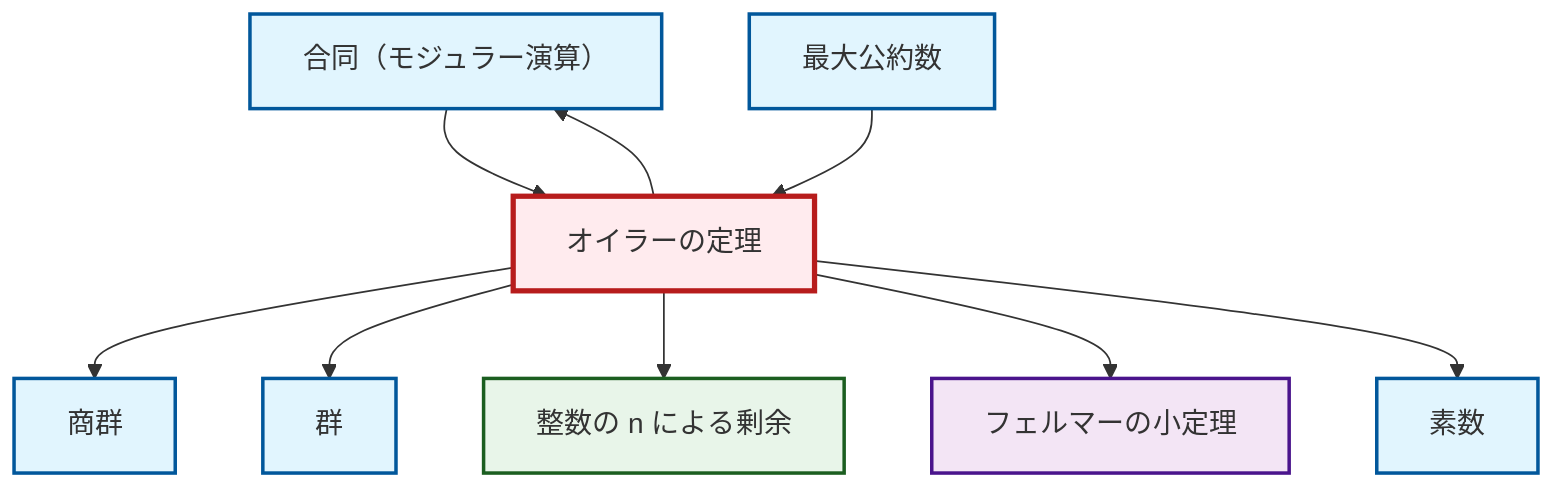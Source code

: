 graph TD
    classDef definition fill:#e1f5fe,stroke:#01579b,stroke-width:2px
    classDef theorem fill:#f3e5f5,stroke:#4a148c,stroke-width:2px
    classDef axiom fill:#fff3e0,stroke:#e65100,stroke-width:2px
    classDef example fill:#e8f5e9,stroke:#1b5e20,stroke-width:2px
    classDef current fill:#ffebee,stroke:#b71c1c,stroke-width:3px
    thm-fermat-little["フェルマーの小定理"]:::theorem
    def-group["群"]:::definition
    def-prime["素数"]:::definition
    def-quotient-group["商群"]:::definition
    def-congruence["合同（モジュラー演算）"]:::definition
    def-gcd["最大公約数"]:::definition
    ex-quotient-integers-mod-n["整数の n による剰余"]:::example
    thm-euler["オイラーの定理"]:::theorem
    thm-euler --> def-quotient-group
    thm-euler --> def-group
    thm-euler --> ex-quotient-integers-mod-n
    thm-euler --> thm-fermat-little
    thm-euler --> def-prime
    def-congruence --> thm-euler
    thm-euler --> def-congruence
    def-gcd --> thm-euler
    class thm-euler current